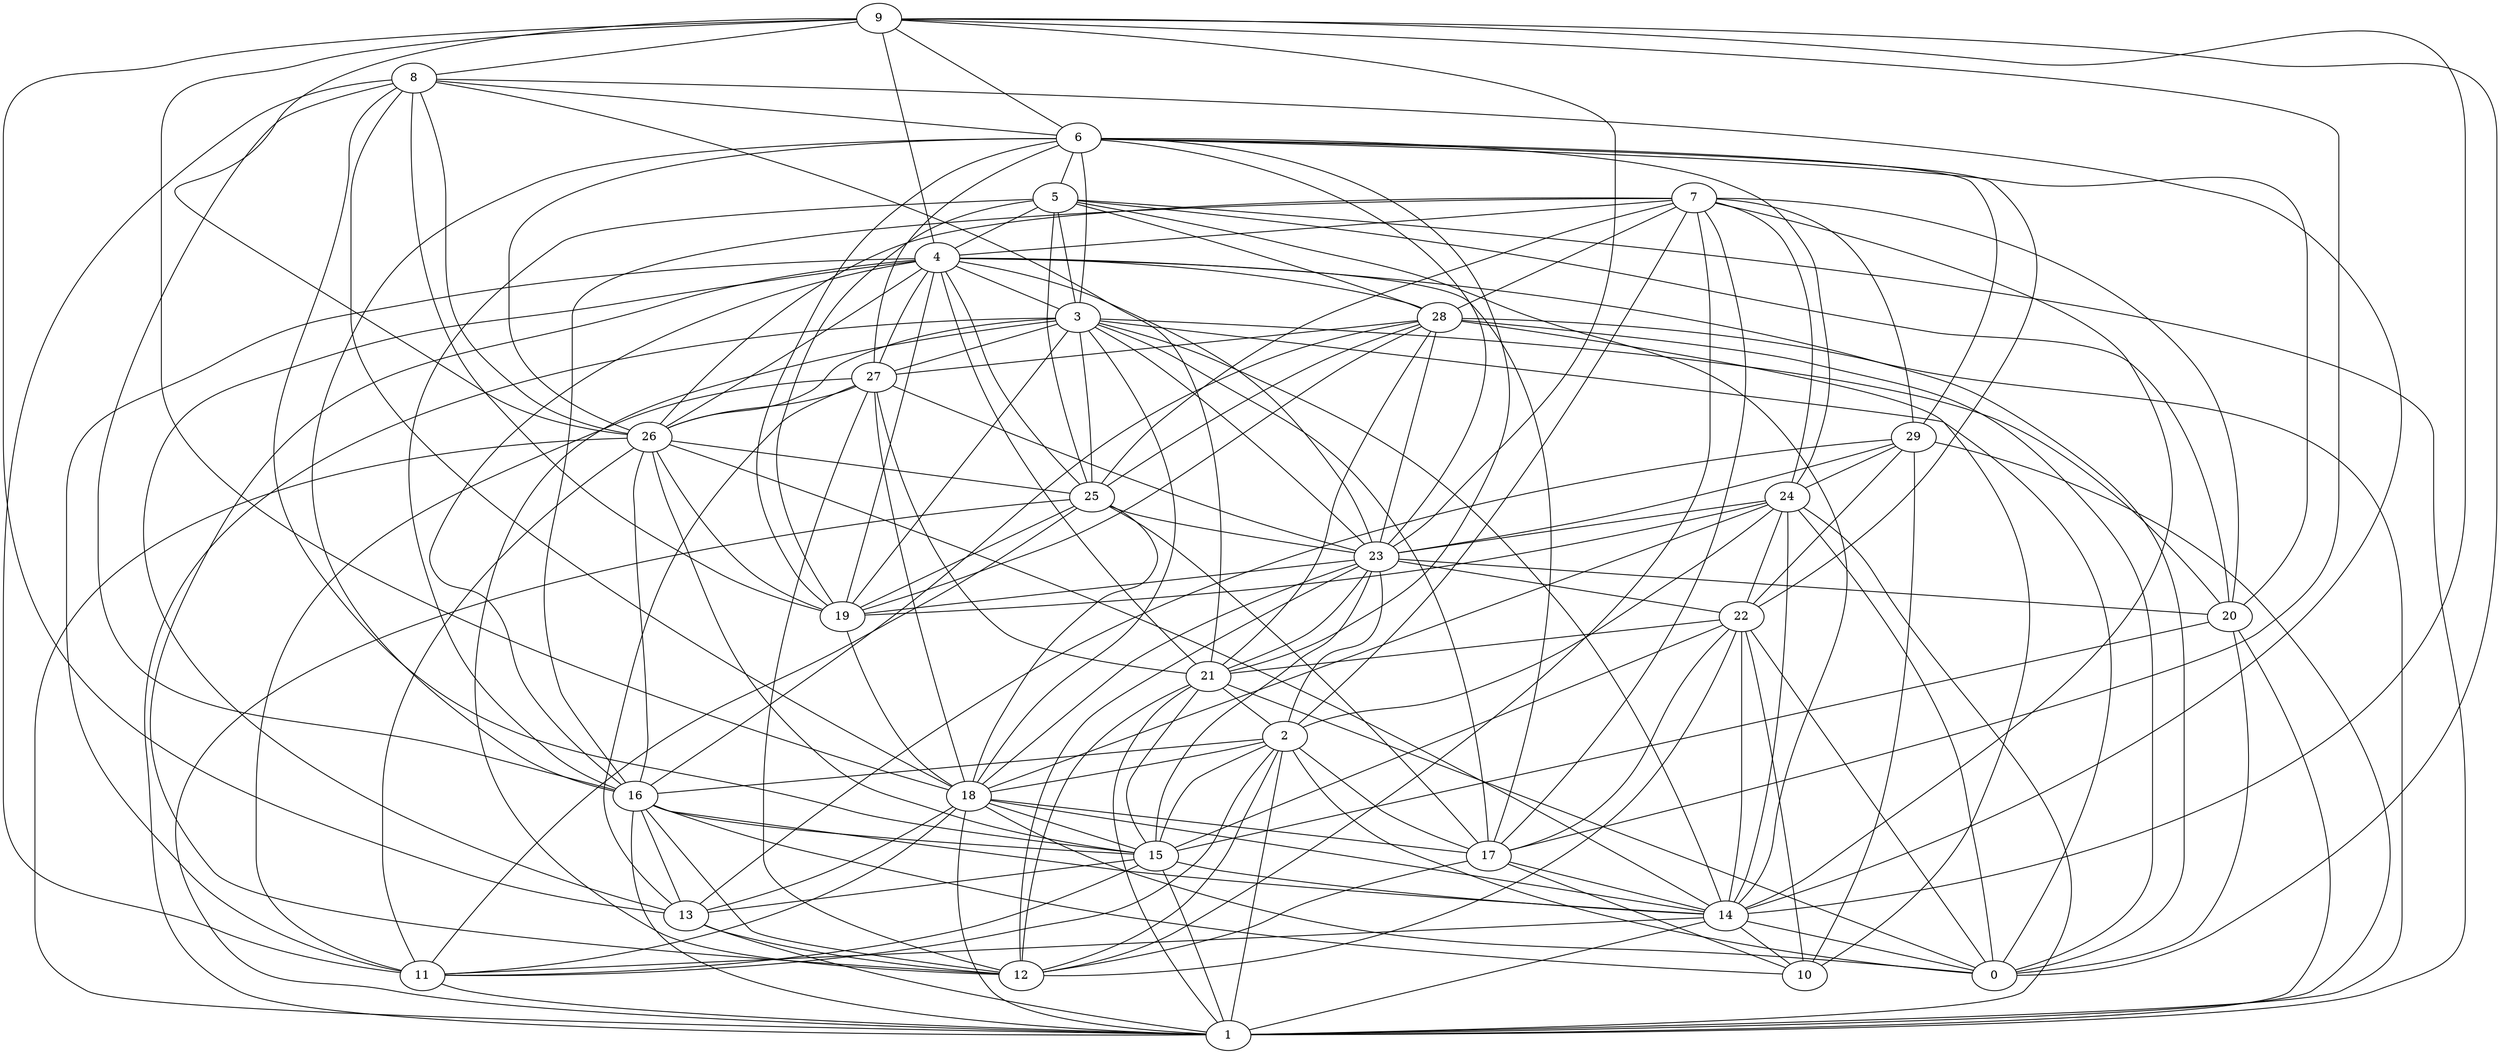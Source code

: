 digraph GG_graph {

subgraph G_graph {
edge [color = black]
"26" -> "19" [dir = none]
"26" -> "14" [dir = none]
"19" -> "18" [dir = none]
"29" -> "13" [dir = none]
"29" -> "10" [dir = none]
"29" -> "22" [dir = none]
"29" -> "23" [dir = none]
"29" -> "24" [dir = none]
"29" -> "1" [dir = none]
"15" -> "1" [dir = none]
"27" -> "26" [dir = none]
"27" -> "12" [dir = none]
"27" -> "23" [dir = none]
"27" -> "13" [dir = none]
"27" -> "11" [dir = none]
"20" -> "0" [dir = none]
"20" -> "15" [dir = none]
"24" -> "2" [dir = none]
"24" -> "1" [dir = none]
"24" -> "0" [dir = none]
"24" -> "14" [dir = none]
"24" -> "22" [dir = none]
"22" -> "17" [dir = none]
"22" -> "14" [dir = none]
"22" -> "15" [dir = none]
"22" -> "10" [dir = none]
"22" -> "21" [dir = none]
"9" -> "18" [dir = none]
"9" -> "8" [dir = none]
"9" -> "17" [dir = none]
"9" -> "23" [dir = none]
"9" -> "4" [dir = none]
"9" -> "6" [dir = none]
"14" -> "10" [dir = none]
"14" -> "1" [dir = none]
"18" -> "11" [dir = none]
"18" -> "15" [dir = none]
"18" -> "17" [dir = none]
"11" -> "1" [dir = none]
"8" -> "16" [dir = none]
"8" -> "6" [dir = none]
"8" -> "26" [dir = none]
"8" -> "14" [dir = none]
"8" -> "18" [dir = none]
"7" -> "12" [dir = none]
"7" -> "4" [dir = none]
"7" -> "24" [dir = none]
"7" -> "20" [dir = none]
"7" -> "14" [dir = none]
"7" -> "25" [dir = none]
"17" -> "12" [dir = none]
"17" -> "14" [dir = none]
"28" -> "1" [dir = none]
"28" -> "16" [dir = none]
"28" -> "19" [dir = none]
"4" -> "3" [dir = none]
"4" -> "26" [dir = none]
"4" -> "13" [dir = none]
"4" -> "28" [dir = none]
"4" -> "12" [dir = none]
"21" -> "15" [dir = none]
"21" -> "0" [dir = none]
"21" -> "1" [dir = none]
"23" -> "20" [dir = none]
"23" -> "19" [dir = none]
"23" -> "2" [dir = none]
"23" -> "12" [dir = none]
"6" -> "21" [dir = none]
"6" -> "20" [dir = none]
"6" -> "22" [dir = none]
"6" -> "23" [dir = none]
"6" -> "26" [dir = none]
"3" -> "25" [dir = none]
"3" -> "19" [dir = none]
"3" -> "18" [dir = none]
"3" -> "27" [dir = none]
"16" -> "1" [dir = none]
"16" -> "13" [dir = none]
"16" -> "12" [dir = none]
"16" -> "15" [dir = none]
"5" -> "3" [dir = none]
"5" -> "28" [dir = none]
"5" -> "25" [dir = none]
"2" -> "12" [dir = none]
"2" -> "16" [dir = none]
"2" -> "17" [dir = none]
"25" -> "23" [dir = none]
"9" -> "26" [dir = none]
"9" -> "14" [dir = none]
"7" -> "17" [dir = none]
"4" -> "17" [dir = none]
"5" -> "1" [dir = none]
"25" -> "1" [dir = none]
"6" -> "27" [dir = none]
"5" -> "20" [dir = none]
"25" -> "18" [dir = none]
"3" -> "14" [dir = none]
"2" -> "18" [dir = none]
"6" -> "24" [dir = none]
"28" -> "23" [dir = none]
"8" -> "19" [dir = none]
"7" -> "16" [dir = none]
"13" -> "12" [dir = none]
"3" -> "17" [dir = none]
"24" -> "18" [dir = none]
"4" -> "27" [dir = none]
"28" -> "25" [dir = none]
"22" -> "0" [dir = none]
"6" -> "29" [dir = none]
"3" -> "20" [dir = none]
"6" -> "3" [dir = none]
"9" -> "13" [dir = none]
"2" -> "15" [dir = none]
"28" -> "27" [dir = none]
"5" -> "16" [dir = none]
"7" -> "29" [dir = none]
"18" -> "0" [dir = none]
"22" -> "12" [dir = none]
"6" -> "16" [dir = none]
"15" -> "13" [dir = none]
"23" -> "22" [dir = none]
"5" -> "4" [dir = none]
"3" -> "26" [dir = none]
"14" -> "11" [dir = none]
"26" -> "1" [dir = none]
"3" -> "23" [dir = none]
"4" -> "21" [dir = none]
"15" -> "14" [dir = none]
"3" -> "1" [dir = none]
"25" -> "17" [dir = none]
"24" -> "23" [dir = none]
"27" -> "21" [dir = none]
"18" -> "1" [dir = none]
"20" -> "1" [dir = none]
"17" -> "10" [dir = none]
"13" -> "1" [dir = none]
"28" -> "21" [dir = none]
"7" -> "28" [dir = none]
"4" -> "11" [dir = none]
"23" -> "18" [dir = none]
"6" -> "5" [dir = none]
"3" -> "0" [dir = none]
"18" -> "14" [dir = none]
"18" -> "13" [dir = none]
"4" -> "25" [dir = none]
"21" -> "2" [dir = none]
"7" -> "26" [dir = none]
"7" -> "2" [dir = none]
"4" -> "23" [dir = none]
"4" -> "16" [dir = none]
"9" -> "0" [dir = none]
"23" -> "15" [dir = none]
"2" -> "11" [dir = none]
"8" -> "21" [dir = none]
"5" -> "19" [dir = none]
"21" -> "12" [dir = none]
"25" -> "19" [dir = none]
"4" -> "0" [dir = none]
"28" -> "0" [dir = none]
"16" -> "10" [dir = none]
"4" -> "19" [dir = none]
"15" -> "11" [dir = none]
"14" -> "0" [dir = none]
"5" -> "14" [dir = none]
"16" -> "14" [dir = none]
"26" -> "25" [dir = none]
"24" -> "19" [dir = none]
"3" -> "12" [dir = none]
"2" -> "1" [dir = none]
"26" -> "11" [dir = none]
"6" -> "19" [dir = none]
"8" -> "11" [dir = none]
"23" -> "21" [dir = none]
"27" -> "18" [dir = none]
"25" -> "11" [dir = none]
"28" -> "10" [dir = none]
"8" -> "15" [dir = none]
"26" -> "15" [dir = none]
"2" -> "0" [dir = none]
"26" -> "16" [dir = none]
}

}
